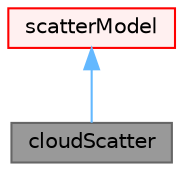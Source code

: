 digraph "cloudScatter"
{
 // LATEX_PDF_SIZE
  bgcolor="transparent";
  edge [fontname=Helvetica,fontsize=10,labelfontname=Helvetica,labelfontsize=10];
  node [fontname=Helvetica,fontsize=10,shape=box,height=0.2,width=0.4];
  Node1 [id="Node000001",label="cloudScatter",height=0.2,width=0.4,color="gray40", fillcolor="grey60", style="filled", fontcolor="black",tooltip="Cloud radiation scatter model."];
  Node2 -> Node1 [id="edge1_Node000001_Node000002",dir="back",color="steelblue1",style="solid",tooltip=" "];
  Node2 [id="Node000002",label="scatterModel",height=0.2,width=0.4,color="red", fillcolor="#FFF0F0", style="filled",URL="$classFoam_1_1radiation_1_1scatterModel.html",tooltip="Base class for radiation scattering."];
}
